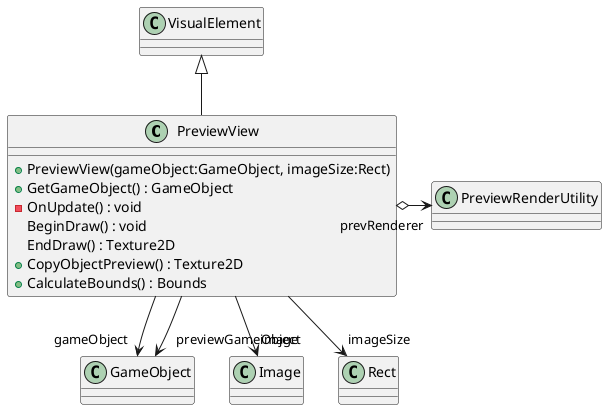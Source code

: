 @startuml
class PreviewView {
    + PreviewView(gameObject:GameObject, imageSize:Rect)
    + GetGameObject() : GameObject
    - OnUpdate() : void
    BeginDraw() : void
    EndDraw() : Texture2D
    + CopyObjectPreview() : Texture2D
    + CalculateBounds() : Bounds
}
VisualElement <|-- PreviewView
PreviewView --> "gameObject" GameObject
PreviewView --> "previewGameObject" GameObject
PreviewView --> "image" Image
PreviewView o-> "prevRenderer" PreviewRenderUtility
PreviewView --> "imageSize" Rect
@enduml
